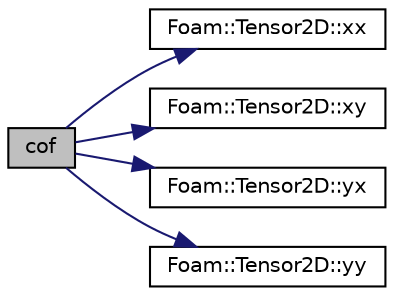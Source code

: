 digraph "cof"
{
  bgcolor="transparent";
  edge [fontname="Helvetica",fontsize="10",labelfontname="Helvetica",labelfontsize="10"];
  node [fontname="Helvetica",fontsize="10",shape=record];
  rankdir="LR";
  Node1 [label="cof",height=0.2,width=0.4,color="black", fillcolor="grey75", style="filled", fontcolor="black"];
  Node1 -> Node2 [color="midnightblue",fontsize="10",style="solid",fontname="Helvetica"];
  Node2 [label="Foam::Tensor2D::xx",height=0.2,width=0.4,color="black",URL="$a02566.html#adefeff2f0e457c0e62a5e9d1292e3569"];
  Node1 -> Node3 [color="midnightblue",fontsize="10",style="solid",fontname="Helvetica"];
  Node3 [label="Foam::Tensor2D::xy",height=0.2,width=0.4,color="black",URL="$a02566.html#a9eba447e6738c78e6b0694c15b09236e"];
  Node1 -> Node4 [color="midnightblue",fontsize="10",style="solid",fontname="Helvetica"];
  Node4 [label="Foam::Tensor2D::yx",height=0.2,width=0.4,color="black",URL="$a02566.html#a6db6b3dd02257844bb6fc0b9bf95ff5c"];
  Node1 -> Node5 [color="midnightblue",fontsize="10",style="solid",fontname="Helvetica"];
  Node5 [label="Foam::Tensor2D::yy",height=0.2,width=0.4,color="black",URL="$a02566.html#a1fabd792063b2f2c0c53693512a5baeb"];
}
